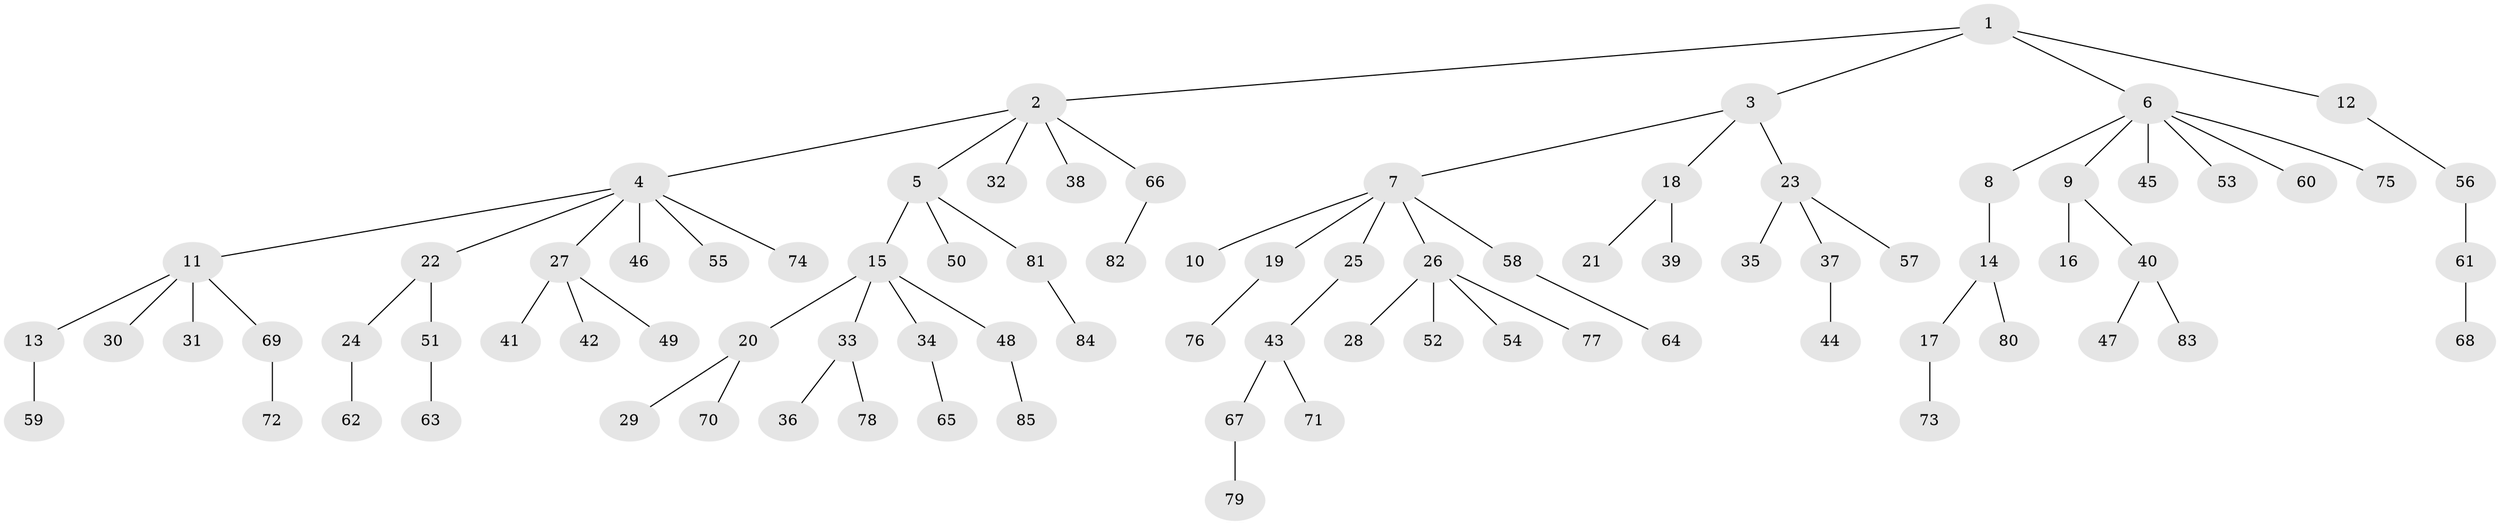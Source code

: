 // Generated by graph-tools (version 1.1) at 2025/26/03/09/25 03:26:29]
// undirected, 85 vertices, 84 edges
graph export_dot {
graph [start="1"]
  node [color=gray90,style=filled];
  1;
  2;
  3;
  4;
  5;
  6;
  7;
  8;
  9;
  10;
  11;
  12;
  13;
  14;
  15;
  16;
  17;
  18;
  19;
  20;
  21;
  22;
  23;
  24;
  25;
  26;
  27;
  28;
  29;
  30;
  31;
  32;
  33;
  34;
  35;
  36;
  37;
  38;
  39;
  40;
  41;
  42;
  43;
  44;
  45;
  46;
  47;
  48;
  49;
  50;
  51;
  52;
  53;
  54;
  55;
  56;
  57;
  58;
  59;
  60;
  61;
  62;
  63;
  64;
  65;
  66;
  67;
  68;
  69;
  70;
  71;
  72;
  73;
  74;
  75;
  76;
  77;
  78;
  79;
  80;
  81;
  82;
  83;
  84;
  85;
  1 -- 2;
  1 -- 3;
  1 -- 6;
  1 -- 12;
  2 -- 4;
  2 -- 5;
  2 -- 32;
  2 -- 38;
  2 -- 66;
  3 -- 7;
  3 -- 18;
  3 -- 23;
  4 -- 11;
  4 -- 22;
  4 -- 27;
  4 -- 46;
  4 -- 55;
  4 -- 74;
  5 -- 15;
  5 -- 50;
  5 -- 81;
  6 -- 8;
  6 -- 9;
  6 -- 45;
  6 -- 53;
  6 -- 60;
  6 -- 75;
  7 -- 10;
  7 -- 19;
  7 -- 25;
  7 -- 26;
  7 -- 58;
  8 -- 14;
  9 -- 16;
  9 -- 40;
  11 -- 13;
  11 -- 30;
  11 -- 31;
  11 -- 69;
  12 -- 56;
  13 -- 59;
  14 -- 17;
  14 -- 80;
  15 -- 20;
  15 -- 33;
  15 -- 34;
  15 -- 48;
  17 -- 73;
  18 -- 21;
  18 -- 39;
  19 -- 76;
  20 -- 29;
  20 -- 70;
  22 -- 24;
  22 -- 51;
  23 -- 35;
  23 -- 37;
  23 -- 57;
  24 -- 62;
  25 -- 43;
  26 -- 28;
  26 -- 52;
  26 -- 54;
  26 -- 77;
  27 -- 41;
  27 -- 42;
  27 -- 49;
  33 -- 36;
  33 -- 78;
  34 -- 65;
  37 -- 44;
  40 -- 47;
  40 -- 83;
  43 -- 67;
  43 -- 71;
  48 -- 85;
  51 -- 63;
  56 -- 61;
  58 -- 64;
  61 -- 68;
  66 -- 82;
  67 -- 79;
  69 -- 72;
  81 -- 84;
}

